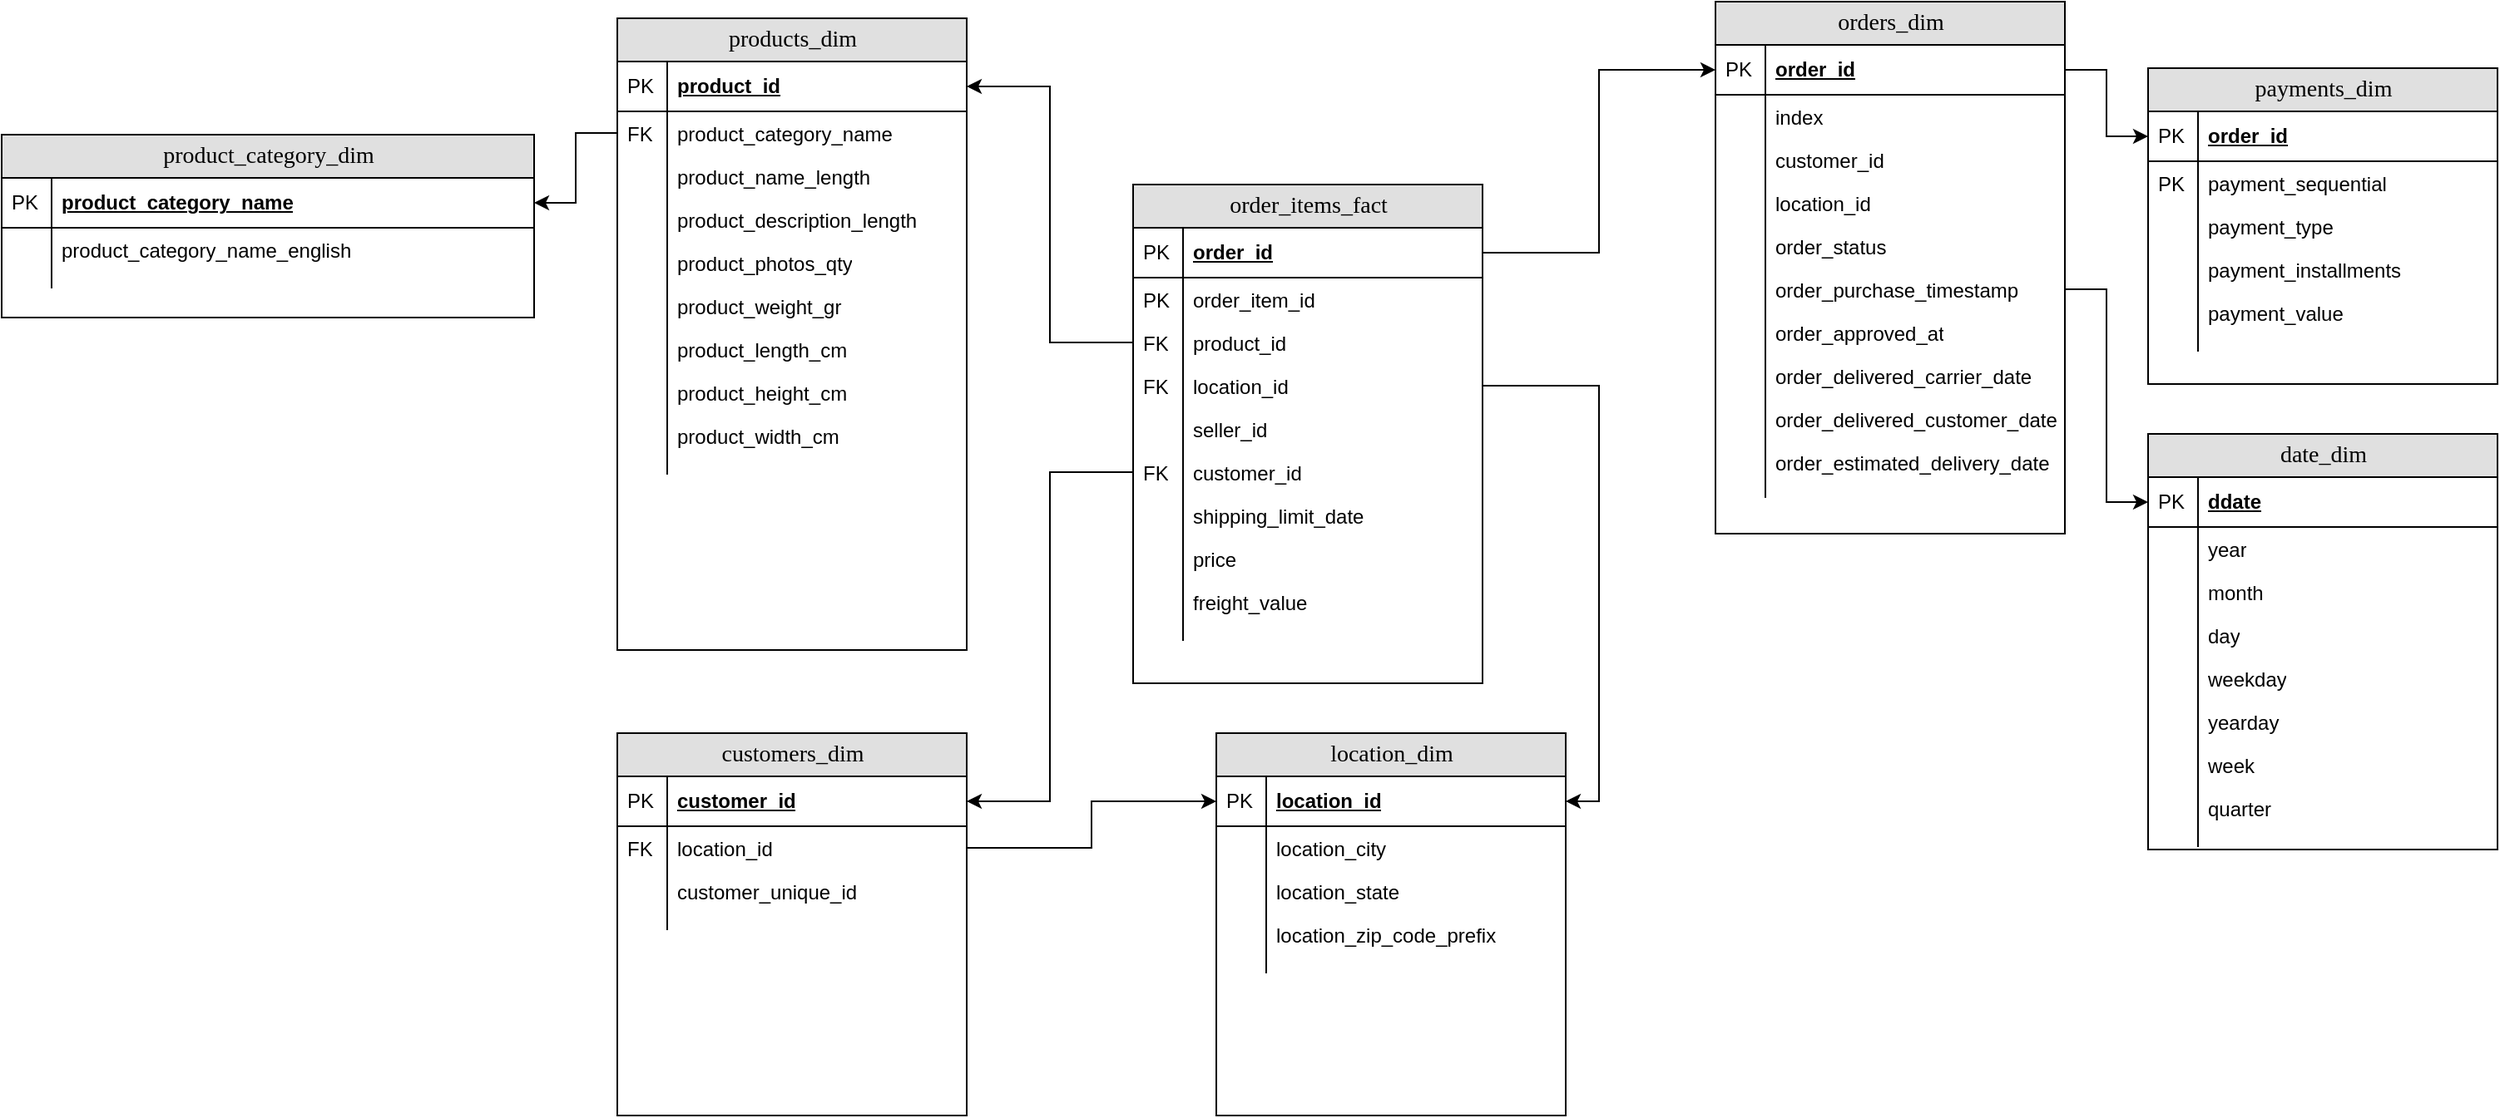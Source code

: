 <mxfile version="20.3.0" type="device"><diagram id="Fk0hGSPmjqAHlRqq2AdG" name="Page-1"><mxGraphModel dx="2567" dy="1059" grid="1" gridSize="10" guides="1" tooltips="1" connect="1" arrows="1" fold="1" page="1" pageScale="1" pageWidth="850" pageHeight="1100" math="0" shadow="0"><root><mxCell id="0"/><mxCell id="1" parent="0"/><mxCell id="f7CTwbXXiGV_FXp3iDwc-22" value="order_items_fact" style="swimlane;html=1;fontStyle=0;childLayout=stackLayout;horizontal=1;startSize=26;fillColor=#e0e0e0;horizontalStack=0;resizeParent=1;resizeLast=0;collapsible=1;marginBottom=0;swimlaneFillColor=#ffffff;align=center;rounded=0;shadow=0;comic=0;labelBackgroundColor=none;strokeWidth=1;fontFamily=Verdana;fontSize=14;swimlaneLine=1;" parent="1" vertex="1"><mxGeometry x="420" y="170" width="210" height="300" as="geometry"><mxRectangle x="570" y="154" width="110" height="26" as="alternateBounds"/></mxGeometry></mxCell><mxCell id="f7CTwbXXiGV_FXp3iDwc-23" value="order_id" style="shape=partialRectangle;top=0;left=0;right=0;bottom=1;html=1;align=left;verticalAlign=middle;fillColor=none;spacingLeft=34;spacingRight=4;whiteSpace=wrap;overflow=hidden;rotatable=0;points=[[0,0.5],[1,0.5]];portConstraint=eastwest;dropTarget=0;fontStyle=5;" parent="f7CTwbXXiGV_FXp3iDwc-22" vertex="1"><mxGeometry y="26" width="210" height="30" as="geometry"/></mxCell><mxCell id="f7CTwbXXiGV_FXp3iDwc-24" value="PK" style="shape=partialRectangle;top=0;left=0;bottom=0;html=1;fillColor=none;align=left;verticalAlign=middle;spacingLeft=4;spacingRight=4;whiteSpace=wrap;overflow=hidden;rotatable=0;points=[];portConstraint=eastwest;part=1;" parent="f7CTwbXXiGV_FXp3iDwc-23" vertex="1" connectable="0"><mxGeometry width="30" height="30" as="geometry"/></mxCell><mxCell id="f7CTwbXXiGV_FXp3iDwc-25" value="order_item_id" style="shape=partialRectangle;top=0;left=0;right=0;bottom=0;html=1;align=left;verticalAlign=top;fillColor=none;spacingLeft=34;spacingRight=4;whiteSpace=wrap;overflow=hidden;rotatable=0;points=[[0,0.5],[1,0.5]];portConstraint=eastwest;dropTarget=0;" parent="f7CTwbXXiGV_FXp3iDwc-22" vertex="1"><mxGeometry y="56" width="210" height="26" as="geometry"/></mxCell><mxCell id="f7CTwbXXiGV_FXp3iDwc-26" value="PK" style="shape=partialRectangle;top=0;left=0;bottom=0;html=1;fillColor=none;align=left;verticalAlign=top;spacingLeft=4;spacingRight=4;whiteSpace=wrap;overflow=hidden;rotatable=0;points=[];portConstraint=eastwest;part=1;" parent="f7CTwbXXiGV_FXp3iDwc-25" vertex="1" connectable="0"><mxGeometry width="30" height="26" as="geometry"/></mxCell><mxCell id="f7CTwbXXiGV_FXp3iDwc-27" value="product_id" style="shape=partialRectangle;top=0;left=0;right=0;bottom=0;html=1;align=left;verticalAlign=top;fillColor=none;spacingLeft=34;spacingRight=4;whiteSpace=wrap;overflow=hidden;rotatable=0;points=[[0,0.5],[1,0.5]];portConstraint=eastwest;dropTarget=0;" parent="f7CTwbXXiGV_FXp3iDwc-22" vertex="1"><mxGeometry y="82" width="210" height="26" as="geometry"/></mxCell><mxCell id="f7CTwbXXiGV_FXp3iDwc-28" value="FK" style="shape=partialRectangle;top=0;left=0;bottom=0;html=1;fillColor=none;align=left;verticalAlign=top;spacingLeft=4;spacingRight=4;whiteSpace=wrap;overflow=hidden;rotatable=0;points=[];portConstraint=eastwest;part=1;" parent="f7CTwbXXiGV_FXp3iDwc-27" vertex="1" connectable="0"><mxGeometry width="30" height="26" as="geometry"/></mxCell><mxCell id="f7CTwbXXiGV_FXp3iDwc-144" value="location_id" style="shape=partialRectangle;top=0;left=0;right=0;bottom=0;html=1;align=left;verticalAlign=top;fillColor=none;spacingLeft=34;spacingRight=4;whiteSpace=wrap;overflow=hidden;rotatable=0;points=[[0,0.5],[1,0.5]];portConstraint=eastwest;dropTarget=0;" parent="f7CTwbXXiGV_FXp3iDwc-22" vertex="1"><mxGeometry y="108" width="210" height="26" as="geometry"/></mxCell><mxCell id="f7CTwbXXiGV_FXp3iDwc-145" value="FK" style="shape=partialRectangle;top=0;left=0;bottom=0;html=1;fillColor=none;align=left;verticalAlign=top;spacingLeft=4;spacingRight=4;whiteSpace=wrap;overflow=hidden;rotatable=0;points=[];portConstraint=eastwest;part=1;" parent="f7CTwbXXiGV_FXp3iDwc-144" vertex="1" connectable="0"><mxGeometry width="30" height="26" as="geometry"/></mxCell><mxCell id="f7CTwbXXiGV_FXp3iDwc-29" value="seller_id" style="shape=partialRectangle;top=0;left=0;right=0;bottom=0;html=1;align=left;verticalAlign=top;fillColor=none;spacingLeft=34;spacingRight=4;whiteSpace=wrap;overflow=hidden;rotatable=0;points=[[0,0.5],[1,0.5]];portConstraint=eastwest;dropTarget=0;" parent="f7CTwbXXiGV_FXp3iDwc-22" vertex="1"><mxGeometry y="134" width="210" height="26" as="geometry"/></mxCell><mxCell id="f7CTwbXXiGV_FXp3iDwc-30" value="" style="shape=partialRectangle;top=0;left=0;bottom=0;html=1;fillColor=none;align=left;verticalAlign=top;spacingLeft=4;spacingRight=4;whiteSpace=wrap;overflow=hidden;rotatable=0;points=[];portConstraint=eastwest;part=1;" parent="f7CTwbXXiGV_FXp3iDwc-29" vertex="1" connectable="0"><mxGeometry width="30" height="26" as="geometry"/></mxCell><mxCell id="f7CTwbXXiGV_FXp3iDwc-123" value="customer_id" style="shape=partialRectangle;top=0;left=0;right=0;bottom=0;html=1;align=left;verticalAlign=top;fillColor=none;spacingLeft=34;spacingRight=4;whiteSpace=wrap;overflow=hidden;rotatable=0;points=[[0,0.5],[1,0.5]];portConstraint=eastwest;dropTarget=0;" parent="f7CTwbXXiGV_FXp3iDwc-22" vertex="1"><mxGeometry y="160" width="210" height="26" as="geometry"/></mxCell><mxCell id="f7CTwbXXiGV_FXp3iDwc-124" value="FK" style="shape=partialRectangle;top=0;left=0;bottom=0;html=1;fillColor=none;align=left;verticalAlign=top;spacingLeft=4;spacingRight=4;whiteSpace=wrap;overflow=hidden;rotatable=0;points=[];portConstraint=eastwest;part=1;" parent="f7CTwbXXiGV_FXp3iDwc-123" vertex="1" connectable="0"><mxGeometry width="30" height="26" as="geometry"/></mxCell><mxCell id="f7CTwbXXiGV_FXp3iDwc-31" value="shipping_limit_date" style="shape=partialRectangle;top=0;left=0;right=0;bottom=0;html=1;align=left;verticalAlign=top;fillColor=none;spacingLeft=34;spacingRight=4;whiteSpace=wrap;overflow=hidden;rotatable=0;points=[[0,0.5],[1,0.5]];portConstraint=eastwest;dropTarget=0;" parent="f7CTwbXXiGV_FXp3iDwc-22" vertex="1"><mxGeometry y="186" width="210" height="26" as="geometry"/></mxCell><mxCell id="f7CTwbXXiGV_FXp3iDwc-32" value="" style="shape=partialRectangle;top=0;left=0;bottom=0;html=1;fillColor=none;align=left;verticalAlign=top;spacingLeft=4;spacingRight=4;whiteSpace=wrap;overflow=hidden;rotatable=0;points=[];portConstraint=eastwest;part=1;" parent="f7CTwbXXiGV_FXp3iDwc-31" vertex="1" connectable="0"><mxGeometry width="30" height="26" as="geometry"/></mxCell><mxCell id="f7CTwbXXiGV_FXp3iDwc-33" value="price" style="shape=partialRectangle;top=0;left=0;right=0;bottom=0;html=1;align=left;verticalAlign=top;fillColor=none;spacingLeft=34;spacingRight=4;whiteSpace=wrap;overflow=hidden;rotatable=0;points=[[0,0.5],[1,0.5]];portConstraint=eastwest;dropTarget=0;" parent="f7CTwbXXiGV_FXp3iDwc-22" vertex="1"><mxGeometry y="212" width="210" height="26" as="geometry"/></mxCell><mxCell id="f7CTwbXXiGV_FXp3iDwc-34" value="" style="shape=partialRectangle;top=0;left=0;bottom=0;html=1;fillColor=none;align=left;verticalAlign=top;spacingLeft=4;spacingRight=4;whiteSpace=wrap;overflow=hidden;rotatable=0;points=[];portConstraint=eastwest;part=1;" parent="f7CTwbXXiGV_FXp3iDwc-33" vertex="1" connectable="0"><mxGeometry width="30" height="26" as="geometry"/></mxCell><mxCell id="f7CTwbXXiGV_FXp3iDwc-35" value="freight_value" style="shape=partialRectangle;top=0;left=0;right=0;bottom=0;html=1;align=left;verticalAlign=top;fillColor=none;spacingLeft=34;spacingRight=4;whiteSpace=wrap;overflow=hidden;rotatable=0;points=[[0,0.5],[1,0.5]];portConstraint=eastwest;dropTarget=0;" parent="f7CTwbXXiGV_FXp3iDwc-22" vertex="1"><mxGeometry y="238" width="210" height="26" as="geometry"/></mxCell><mxCell id="f7CTwbXXiGV_FXp3iDwc-36" value="" style="shape=partialRectangle;top=0;left=0;bottom=0;html=1;fillColor=none;align=left;verticalAlign=top;spacingLeft=4;spacingRight=4;whiteSpace=wrap;overflow=hidden;rotatable=0;points=[];portConstraint=eastwest;part=1;" parent="f7CTwbXXiGV_FXp3iDwc-35" vertex="1" connectable="0"><mxGeometry width="30" height="26" as="geometry"/></mxCell><mxCell id="f7CTwbXXiGV_FXp3iDwc-37" value="" style="shape=partialRectangle;top=0;left=0;right=0;bottom=0;html=1;align=left;verticalAlign=top;fillColor=none;spacingLeft=34;spacingRight=4;whiteSpace=wrap;overflow=hidden;rotatable=0;points=[[0,0.5],[1,0.5]];portConstraint=eastwest;dropTarget=0;" parent="f7CTwbXXiGV_FXp3iDwc-22" vertex="1"><mxGeometry y="264" width="210" height="10" as="geometry"/></mxCell><mxCell id="f7CTwbXXiGV_FXp3iDwc-38" value="" style="shape=partialRectangle;top=0;left=0;bottom=0;html=1;fillColor=none;align=left;verticalAlign=top;spacingLeft=4;spacingRight=4;whiteSpace=wrap;overflow=hidden;rotatable=0;points=[];portConstraint=eastwest;part=1;" parent="f7CTwbXXiGV_FXp3iDwc-37" vertex="1" connectable="0"><mxGeometry width="30" height="10" as="geometry"/></mxCell><mxCell id="f7CTwbXXiGV_FXp3iDwc-39" value="customers_dim" style="swimlane;html=1;fontStyle=0;childLayout=stackLayout;horizontal=1;startSize=26;fillColor=#e0e0e0;horizontalStack=0;resizeParent=1;resizeLast=0;collapsible=1;marginBottom=0;swimlaneFillColor=#ffffff;align=center;rounded=0;shadow=0;comic=0;labelBackgroundColor=none;strokeWidth=1;fontFamily=Verdana;fontSize=14;swimlaneLine=1;" parent="1" vertex="1"><mxGeometry x="110" y="500" width="210" height="230" as="geometry"><mxRectangle x="570" y="154" width="110" height="26" as="alternateBounds"/></mxGeometry></mxCell><mxCell id="f7CTwbXXiGV_FXp3iDwc-40" value="customer_id" style="shape=partialRectangle;top=0;left=0;right=0;bottom=1;html=1;align=left;verticalAlign=middle;fillColor=none;spacingLeft=34;spacingRight=4;whiteSpace=wrap;overflow=hidden;rotatable=0;points=[[0,0.5],[1,0.5]];portConstraint=eastwest;dropTarget=0;fontStyle=5;" parent="f7CTwbXXiGV_FXp3iDwc-39" vertex="1"><mxGeometry y="26" width="210" height="30" as="geometry"/></mxCell><mxCell id="f7CTwbXXiGV_FXp3iDwc-41" value="PK" style="shape=partialRectangle;top=0;left=0;bottom=0;html=1;fillColor=none;align=left;verticalAlign=middle;spacingLeft=4;spacingRight=4;whiteSpace=wrap;overflow=hidden;rotatable=0;points=[];portConstraint=eastwest;part=1;" parent="f7CTwbXXiGV_FXp3iDwc-40" vertex="1" connectable="0"><mxGeometry width="30" height="30" as="geometry"/></mxCell><mxCell id="f7CTwbXXiGV_FXp3iDwc-142" value="location_id" style="shape=partialRectangle;top=0;left=0;right=0;bottom=0;html=1;align=left;verticalAlign=top;fillColor=none;spacingLeft=34;spacingRight=4;whiteSpace=wrap;overflow=hidden;rotatable=0;points=[[0,0.5],[1,0.5]];portConstraint=eastwest;dropTarget=0;" parent="f7CTwbXXiGV_FXp3iDwc-39" vertex="1"><mxGeometry y="56" width="210" height="26" as="geometry"/></mxCell><mxCell id="f7CTwbXXiGV_FXp3iDwc-143" value="FK" style="shape=partialRectangle;top=0;left=0;bottom=0;html=1;fillColor=none;align=left;verticalAlign=top;spacingLeft=4;spacingRight=4;whiteSpace=wrap;overflow=hidden;rotatable=0;points=[];portConstraint=eastwest;part=1;" parent="f7CTwbXXiGV_FXp3iDwc-142" vertex="1" connectable="0"><mxGeometry width="30" height="26" as="geometry"/></mxCell><mxCell id="f7CTwbXXiGV_FXp3iDwc-42" value="customer_unique_id" style="shape=partialRectangle;top=0;left=0;right=0;bottom=0;html=1;align=left;verticalAlign=top;fillColor=none;spacingLeft=34;spacingRight=4;whiteSpace=wrap;overflow=hidden;rotatable=0;points=[[0,0.5],[1,0.5]];portConstraint=eastwest;dropTarget=0;" parent="f7CTwbXXiGV_FXp3iDwc-39" vertex="1"><mxGeometry y="82" width="210" height="26" as="geometry"/></mxCell><mxCell id="f7CTwbXXiGV_FXp3iDwc-43" value="" style="shape=partialRectangle;top=0;left=0;bottom=0;html=1;fillColor=none;align=left;verticalAlign=top;spacingLeft=4;spacingRight=4;whiteSpace=wrap;overflow=hidden;rotatable=0;points=[];portConstraint=eastwest;part=1;" parent="f7CTwbXXiGV_FXp3iDwc-42" vertex="1" connectable="0"><mxGeometry width="30" height="26" as="geometry"/></mxCell><mxCell id="f7CTwbXXiGV_FXp3iDwc-54" value="" style="shape=partialRectangle;top=0;left=0;right=0;bottom=0;html=1;align=left;verticalAlign=top;fillColor=none;spacingLeft=34;spacingRight=4;whiteSpace=wrap;overflow=hidden;rotatable=0;points=[[0,0.5],[1,0.5]];portConstraint=eastwest;dropTarget=0;" parent="f7CTwbXXiGV_FXp3iDwc-39" vertex="1"><mxGeometry y="108" width="210" height="10" as="geometry"/></mxCell><mxCell id="f7CTwbXXiGV_FXp3iDwc-55" value="" style="shape=partialRectangle;top=0;left=0;bottom=0;html=1;fillColor=none;align=left;verticalAlign=top;spacingLeft=4;spacingRight=4;whiteSpace=wrap;overflow=hidden;rotatable=0;points=[];portConstraint=eastwest;part=1;" parent="f7CTwbXXiGV_FXp3iDwc-54" vertex="1" connectable="0"><mxGeometry width="30" height="10" as="geometry"/></mxCell><mxCell id="f7CTwbXXiGV_FXp3iDwc-56" value="products_dim" style="swimlane;html=1;fontStyle=0;childLayout=stackLayout;horizontal=1;startSize=26;fillColor=#e0e0e0;horizontalStack=0;resizeParent=1;resizeLast=0;collapsible=1;marginBottom=0;swimlaneFillColor=#ffffff;align=center;rounded=0;shadow=0;comic=0;labelBackgroundColor=none;strokeWidth=1;fontFamily=Verdana;fontSize=14;swimlaneLine=1;" parent="1" vertex="1"><mxGeometry x="110" y="70" width="210" height="380" as="geometry"><mxRectangle x="570" y="154" width="110" height="26" as="alternateBounds"/></mxGeometry></mxCell><mxCell id="f7CTwbXXiGV_FXp3iDwc-57" value="product_id" style="shape=partialRectangle;top=0;left=0;right=0;bottom=1;html=1;align=left;verticalAlign=middle;fillColor=none;spacingLeft=34;spacingRight=4;whiteSpace=wrap;overflow=hidden;rotatable=0;points=[[0,0.5],[1,0.5]];portConstraint=eastwest;dropTarget=0;fontStyle=5;" parent="f7CTwbXXiGV_FXp3iDwc-56" vertex="1"><mxGeometry y="26" width="210" height="30" as="geometry"/></mxCell><mxCell id="f7CTwbXXiGV_FXp3iDwc-58" value="PK" style="shape=partialRectangle;top=0;left=0;bottom=0;html=1;fillColor=none;align=left;verticalAlign=middle;spacingLeft=4;spacingRight=4;whiteSpace=wrap;overflow=hidden;rotatable=0;points=[];portConstraint=eastwest;part=1;" parent="f7CTwbXXiGV_FXp3iDwc-57" vertex="1" connectable="0"><mxGeometry width="30" height="30" as="geometry"/></mxCell><mxCell id="f7CTwbXXiGV_FXp3iDwc-59" value="product_category_name" style="shape=partialRectangle;top=0;left=0;right=0;bottom=0;html=1;align=left;verticalAlign=top;fillColor=none;spacingLeft=34;spacingRight=4;whiteSpace=wrap;overflow=hidden;rotatable=0;points=[[0,0.5],[1,0.5]];portConstraint=eastwest;dropTarget=0;" parent="f7CTwbXXiGV_FXp3iDwc-56" vertex="1"><mxGeometry y="56" width="210" height="26" as="geometry"/></mxCell><mxCell id="f7CTwbXXiGV_FXp3iDwc-60" value="FK" style="shape=partialRectangle;top=0;left=0;bottom=0;html=1;fillColor=none;align=left;verticalAlign=top;spacingLeft=4;spacingRight=4;whiteSpace=wrap;overflow=hidden;rotatable=0;points=[];portConstraint=eastwest;part=1;" parent="f7CTwbXXiGV_FXp3iDwc-59" vertex="1" connectable="0"><mxGeometry width="30" height="26" as="geometry"/></mxCell><mxCell id="f7CTwbXXiGV_FXp3iDwc-61" value="product_name_length" style="shape=partialRectangle;top=0;left=0;right=0;bottom=0;html=1;align=left;verticalAlign=top;fillColor=none;spacingLeft=34;spacingRight=4;whiteSpace=wrap;overflow=hidden;rotatable=0;points=[[0,0.5],[1,0.5]];portConstraint=eastwest;dropTarget=0;" parent="f7CTwbXXiGV_FXp3iDwc-56" vertex="1"><mxGeometry y="82" width="210" height="26" as="geometry"/></mxCell><mxCell id="f7CTwbXXiGV_FXp3iDwc-62" value="" style="shape=partialRectangle;top=0;left=0;bottom=0;html=1;fillColor=none;align=left;verticalAlign=top;spacingLeft=4;spacingRight=4;whiteSpace=wrap;overflow=hidden;rotatable=0;points=[];portConstraint=eastwest;part=1;" parent="f7CTwbXXiGV_FXp3iDwc-61" vertex="1" connectable="0"><mxGeometry width="30" height="26" as="geometry"/></mxCell><mxCell id="f7CTwbXXiGV_FXp3iDwc-63" value="product_description_length" style="shape=partialRectangle;top=0;left=0;right=0;bottom=0;html=1;align=left;verticalAlign=top;fillColor=none;spacingLeft=34;spacingRight=4;whiteSpace=wrap;overflow=hidden;rotatable=0;points=[[0,0.5],[1,0.5]];portConstraint=eastwest;dropTarget=0;" parent="f7CTwbXXiGV_FXp3iDwc-56" vertex="1"><mxGeometry y="108" width="210" height="26" as="geometry"/></mxCell><mxCell id="f7CTwbXXiGV_FXp3iDwc-64" value="" style="shape=partialRectangle;top=0;left=0;bottom=0;html=1;fillColor=none;align=left;verticalAlign=top;spacingLeft=4;spacingRight=4;whiteSpace=wrap;overflow=hidden;rotatable=0;points=[];portConstraint=eastwest;part=1;" parent="f7CTwbXXiGV_FXp3iDwc-63" vertex="1" connectable="0"><mxGeometry width="30" height="26" as="geometry"/></mxCell><mxCell id="f7CTwbXXiGV_FXp3iDwc-65" value="product_photos_qty" style="shape=partialRectangle;top=0;left=0;right=0;bottom=0;html=1;align=left;verticalAlign=top;fillColor=none;spacingLeft=34;spacingRight=4;whiteSpace=wrap;overflow=hidden;rotatable=0;points=[[0,0.5],[1,0.5]];portConstraint=eastwest;dropTarget=0;" parent="f7CTwbXXiGV_FXp3iDwc-56" vertex="1"><mxGeometry y="134" width="210" height="26" as="geometry"/></mxCell><mxCell id="f7CTwbXXiGV_FXp3iDwc-66" value="" style="shape=partialRectangle;top=0;left=0;bottom=0;html=1;fillColor=none;align=left;verticalAlign=top;spacingLeft=4;spacingRight=4;whiteSpace=wrap;overflow=hidden;rotatable=0;points=[];portConstraint=eastwest;part=1;" parent="f7CTwbXXiGV_FXp3iDwc-65" vertex="1" connectable="0"><mxGeometry width="30" height="26" as="geometry"/></mxCell><mxCell id="f7CTwbXXiGV_FXp3iDwc-71" value="product_weight_gr" style="shape=partialRectangle;top=0;left=0;right=0;bottom=0;html=1;align=left;verticalAlign=top;fillColor=none;spacingLeft=34;spacingRight=4;whiteSpace=wrap;overflow=hidden;rotatable=0;points=[[0,0.5],[1,0.5]];portConstraint=eastwest;dropTarget=0;" parent="f7CTwbXXiGV_FXp3iDwc-56" vertex="1"><mxGeometry y="160" width="210" height="26" as="geometry"/></mxCell><mxCell id="f7CTwbXXiGV_FXp3iDwc-72" value="" style="shape=partialRectangle;top=0;left=0;bottom=0;html=1;fillColor=none;align=left;verticalAlign=top;spacingLeft=4;spacingRight=4;whiteSpace=wrap;overflow=hidden;rotatable=0;points=[];portConstraint=eastwest;part=1;" parent="f7CTwbXXiGV_FXp3iDwc-71" vertex="1" connectable="0"><mxGeometry width="30" height="26" as="geometry"/></mxCell><mxCell id="f7CTwbXXiGV_FXp3iDwc-69" value="product_length_cm" style="shape=partialRectangle;top=0;left=0;right=0;bottom=0;html=1;align=left;verticalAlign=top;fillColor=none;spacingLeft=34;spacingRight=4;whiteSpace=wrap;overflow=hidden;rotatable=0;points=[[0,0.5],[1,0.5]];portConstraint=eastwest;dropTarget=0;" parent="f7CTwbXXiGV_FXp3iDwc-56" vertex="1"><mxGeometry y="186" width="210" height="26" as="geometry"/></mxCell><mxCell id="f7CTwbXXiGV_FXp3iDwc-70" value="" style="shape=partialRectangle;top=0;left=0;bottom=0;html=1;fillColor=none;align=left;verticalAlign=top;spacingLeft=4;spacingRight=4;whiteSpace=wrap;overflow=hidden;rotatable=0;points=[];portConstraint=eastwest;part=1;" parent="f7CTwbXXiGV_FXp3iDwc-69" vertex="1" connectable="0"><mxGeometry width="30" height="26" as="geometry"/></mxCell><mxCell id="f7CTwbXXiGV_FXp3iDwc-73" value="product_height_cm" style="shape=partialRectangle;top=0;left=0;right=0;bottom=0;html=1;align=left;verticalAlign=top;fillColor=none;spacingLeft=34;spacingRight=4;whiteSpace=wrap;overflow=hidden;rotatable=0;points=[[0,0.5],[1,0.5]];portConstraint=eastwest;dropTarget=0;" parent="f7CTwbXXiGV_FXp3iDwc-56" vertex="1"><mxGeometry y="212" width="210" height="26" as="geometry"/></mxCell><mxCell id="f7CTwbXXiGV_FXp3iDwc-74" value="" style="shape=partialRectangle;top=0;left=0;bottom=0;html=1;fillColor=none;align=left;verticalAlign=top;spacingLeft=4;spacingRight=4;whiteSpace=wrap;overflow=hidden;rotatable=0;points=[];portConstraint=eastwest;part=1;" parent="f7CTwbXXiGV_FXp3iDwc-73" vertex="1" connectable="0"><mxGeometry width="30" height="26" as="geometry"/></mxCell><mxCell id="f7CTwbXXiGV_FXp3iDwc-75" value="product_width_cm" style="shape=partialRectangle;top=0;left=0;right=0;bottom=0;html=1;align=left;verticalAlign=top;fillColor=none;spacingLeft=34;spacingRight=4;whiteSpace=wrap;overflow=hidden;rotatable=0;points=[[0,0.5],[1,0.5]];portConstraint=eastwest;dropTarget=0;" parent="f7CTwbXXiGV_FXp3iDwc-56" vertex="1"><mxGeometry y="238" width="210" height="26" as="geometry"/></mxCell><mxCell id="f7CTwbXXiGV_FXp3iDwc-76" value="" style="shape=partialRectangle;top=0;left=0;bottom=0;html=1;fillColor=none;align=left;verticalAlign=top;spacingLeft=4;spacingRight=4;whiteSpace=wrap;overflow=hidden;rotatable=0;points=[];portConstraint=eastwest;part=1;" parent="f7CTwbXXiGV_FXp3iDwc-75" vertex="1" connectable="0"><mxGeometry width="30" height="26" as="geometry"/></mxCell><mxCell id="f7CTwbXXiGV_FXp3iDwc-67" value="" style="shape=partialRectangle;top=0;left=0;right=0;bottom=0;html=1;align=left;verticalAlign=top;fillColor=none;spacingLeft=34;spacingRight=4;whiteSpace=wrap;overflow=hidden;rotatable=0;points=[[0,0.5],[1,0.5]];portConstraint=eastwest;dropTarget=0;" parent="f7CTwbXXiGV_FXp3iDwc-56" vertex="1"><mxGeometry y="264" width="210" height="10" as="geometry"/></mxCell><mxCell id="f7CTwbXXiGV_FXp3iDwc-68" value="" style="shape=partialRectangle;top=0;left=0;bottom=0;html=1;fillColor=none;align=left;verticalAlign=top;spacingLeft=4;spacingRight=4;whiteSpace=wrap;overflow=hidden;rotatable=0;points=[];portConstraint=eastwest;part=1;" parent="f7CTwbXXiGV_FXp3iDwc-67" vertex="1" connectable="0"><mxGeometry width="30" height="10" as="geometry"/></mxCell><mxCell id="f7CTwbXXiGV_FXp3iDwc-79" value="product_category_dim" style="swimlane;html=1;fontStyle=0;childLayout=stackLayout;horizontal=1;startSize=26;fillColor=#e0e0e0;horizontalStack=0;resizeParent=1;resizeLast=0;collapsible=1;marginBottom=0;swimlaneFillColor=#ffffff;align=center;rounded=0;shadow=0;comic=0;labelBackgroundColor=none;strokeWidth=1;fontFamily=Verdana;fontSize=14;swimlaneLine=1;" parent="1" vertex="1"><mxGeometry x="-260" y="140" width="320" height="110" as="geometry"><mxRectangle x="570" y="154" width="110" height="26" as="alternateBounds"/></mxGeometry></mxCell><mxCell id="f7CTwbXXiGV_FXp3iDwc-80" value="product_category_name" style="shape=partialRectangle;top=0;left=0;right=0;bottom=1;html=1;align=left;verticalAlign=middle;fillColor=none;spacingLeft=34;spacingRight=4;whiteSpace=wrap;overflow=hidden;rotatable=0;points=[[0,0.5],[1,0.5]];portConstraint=eastwest;dropTarget=0;fontStyle=5;" parent="f7CTwbXXiGV_FXp3iDwc-79" vertex="1"><mxGeometry y="26" width="320" height="30" as="geometry"/></mxCell><mxCell id="f7CTwbXXiGV_FXp3iDwc-81" value="PK" style="shape=partialRectangle;top=0;left=0;bottom=0;html=1;fillColor=none;align=left;verticalAlign=middle;spacingLeft=4;spacingRight=4;whiteSpace=wrap;overflow=hidden;rotatable=0;points=[];portConstraint=eastwest;part=1;" parent="f7CTwbXXiGV_FXp3iDwc-80" vertex="1" connectable="0"><mxGeometry width="30" height="30" as="geometry"/></mxCell><mxCell id="f7CTwbXXiGV_FXp3iDwc-82" value="product_category_name_english" style="shape=partialRectangle;top=0;left=0;right=0;bottom=0;html=1;align=left;verticalAlign=top;fillColor=none;spacingLeft=34;spacingRight=4;whiteSpace=wrap;overflow=hidden;rotatable=0;points=[[0,0.5],[1,0.5]];portConstraint=eastwest;dropTarget=0;" parent="f7CTwbXXiGV_FXp3iDwc-79" vertex="1"><mxGeometry y="56" width="320" height="26" as="geometry"/></mxCell><mxCell id="f7CTwbXXiGV_FXp3iDwc-83" value="" style="shape=partialRectangle;top=0;left=0;bottom=0;html=1;fillColor=none;align=left;verticalAlign=top;spacingLeft=4;spacingRight=4;whiteSpace=wrap;overflow=hidden;rotatable=0;points=[];portConstraint=eastwest;part=1;" parent="f7CTwbXXiGV_FXp3iDwc-82" vertex="1" connectable="0"><mxGeometry width="30" height="26" as="geometry"/></mxCell><mxCell id="f7CTwbXXiGV_FXp3iDwc-84" value="" style="shape=partialRectangle;top=0;left=0;right=0;bottom=0;html=1;align=left;verticalAlign=top;fillColor=none;spacingLeft=34;spacingRight=4;whiteSpace=wrap;overflow=hidden;rotatable=0;points=[[0,0.5],[1,0.5]];portConstraint=eastwest;dropTarget=0;" parent="f7CTwbXXiGV_FXp3iDwc-79" vertex="1"><mxGeometry y="82" width="320" height="10" as="geometry"/></mxCell><mxCell id="f7CTwbXXiGV_FXp3iDwc-85" value="" style="shape=partialRectangle;top=0;left=0;bottom=0;html=1;fillColor=none;align=left;verticalAlign=top;spacingLeft=4;spacingRight=4;whiteSpace=wrap;overflow=hidden;rotatable=0;points=[];portConstraint=eastwest;part=1;" parent="f7CTwbXXiGV_FXp3iDwc-84" vertex="1" connectable="0"><mxGeometry width="30" height="10" as="geometry"/></mxCell><mxCell id="f7CTwbXXiGV_FXp3iDwc-86" style="edgeStyle=orthogonalEdgeStyle;rounded=0;orthogonalLoop=1;jettySize=auto;html=1;" parent="1" source="f7CTwbXXiGV_FXp3iDwc-59" target="f7CTwbXXiGV_FXp3iDwc-80" edge="1"><mxGeometry relative="1" as="geometry"/></mxCell><mxCell id="f7CTwbXXiGV_FXp3iDwc-87" value="payments_dim" style="swimlane;html=1;fontStyle=0;childLayout=stackLayout;horizontal=1;startSize=26;fillColor=#e0e0e0;horizontalStack=0;resizeParent=1;resizeLast=0;collapsible=1;marginBottom=0;swimlaneFillColor=#ffffff;align=center;rounded=0;shadow=0;comic=0;labelBackgroundColor=none;strokeWidth=1;fontFamily=Verdana;fontSize=14;swimlaneLine=1;" parent="1" vertex="1"><mxGeometry x="1030" y="100" width="210" height="190" as="geometry"><mxRectangle x="570" y="154" width="110" height="26" as="alternateBounds"/></mxGeometry></mxCell><mxCell id="f7CTwbXXiGV_FXp3iDwc-88" value="order_id" style="shape=partialRectangle;top=0;left=0;right=0;bottom=1;html=1;align=left;verticalAlign=middle;fillColor=none;spacingLeft=34;spacingRight=4;whiteSpace=wrap;overflow=hidden;rotatable=0;points=[[0,0.5],[1,0.5]];portConstraint=eastwest;dropTarget=0;fontStyle=5;" parent="f7CTwbXXiGV_FXp3iDwc-87" vertex="1"><mxGeometry y="26" width="210" height="30" as="geometry"/></mxCell><mxCell id="f7CTwbXXiGV_FXp3iDwc-89" value="PK" style="shape=partialRectangle;top=0;left=0;bottom=0;html=1;fillColor=none;align=left;verticalAlign=middle;spacingLeft=4;spacingRight=4;whiteSpace=wrap;overflow=hidden;rotatable=0;points=[];portConstraint=eastwest;part=1;" parent="f7CTwbXXiGV_FXp3iDwc-88" vertex="1" connectable="0"><mxGeometry width="30" height="30" as="geometry"/></mxCell><mxCell id="f7CTwbXXiGV_FXp3iDwc-90" value="payment_sequential" style="shape=partialRectangle;top=0;left=0;right=0;bottom=0;html=1;align=left;verticalAlign=top;fillColor=none;spacingLeft=34;spacingRight=4;whiteSpace=wrap;overflow=hidden;rotatable=0;points=[[0,0.5],[1,0.5]];portConstraint=eastwest;dropTarget=0;" parent="f7CTwbXXiGV_FXp3iDwc-87" vertex="1"><mxGeometry y="56" width="210" height="26" as="geometry"/></mxCell><mxCell id="f7CTwbXXiGV_FXp3iDwc-91" value="PK" style="shape=partialRectangle;top=0;left=0;bottom=0;html=1;fillColor=none;align=left;verticalAlign=top;spacingLeft=4;spacingRight=4;whiteSpace=wrap;overflow=hidden;rotatable=0;points=[];portConstraint=eastwest;part=1;" parent="f7CTwbXXiGV_FXp3iDwc-90" vertex="1" connectable="0"><mxGeometry width="30" height="26" as="geometry"/></mxCell><mxCell id="f7CTwbXXiGV_FXp3iDwc-92" value="payment_type" style="shape=partialRectangle;top=0;left=0;right=0;bottom=0;html=1;align=left;verticalAlign=top;fillColor=none;spacingLeft=34;spacingRight=4;whiteSpace=wrap;overflow=hidden;rotatable=0;points=[[0,0.5],[1,0.5]];portConstraint=eastwest;dropTarget=0;" parent="f7CTwbXXiGV_FXp3iDwc-87" vertex="1"><mxGeometry y="82" width="210" height="26" as="geometry"/></mxCell><mxCell id="f7CTwbXXiGV_FXp3iDwc-93" value="" style="shape=partialRectangle;top=0;left=0;bottom=0;html=1;fillColor=none;align=left;verticalAlign=top;spacingLeft=4;spacingRight=4;whiteSpace=wrap;overflow=hidden;rotatable=0;points=[];portConstraint=eastwest;part=1;" parent="f7CTwbXXiGV_FXp3iDwc-92" vertex="1" connectable="0"><mxGeometry width="30" height="26" as="geometry"/></mxCell><mxCell id="f7CTwbXXiGV_FXp3iDwc-94" value="payment_installments" style="shape=partialRectangle;top=0;left=0;right=0;bottom=0;html=1;align=left;verticalAlign=top;fillColor=none;spacingLeft=34;spacingRight=4;whiteSpace=wrap;overflow=hidden;rotatable=0;points=[[0,0.5],[1,0.5]];portConstraint=eastwest;dropTarget=0;" parent="f7CTwbXXiGV_FXp3iDwc-87" vertex="1"><mxGeometry y="108" width="210" height="26" as="geometry"/></mxCell><mxCell id="f7CTwbXXiGV_FXp3iDwc-95" value="" style="shape=partialRectangle;top=0;left=0;bottom=0;html=1;fillColor=none;align=left;verticalAlign=top;spacingLeft=4;spacingRight=4;whiteSpace=wrap;overflow=hidden;rotatable=0;points=[];portConstraint=eastwest;part=1;" parent="f7CTwbXXiGV_FXp3iDwc-94" vertex="1" connectable="0"><mxGeometry width="30" height="26" as="geometry"/></mxCell><mxCell id="f7CTwbXXiGV_FXp3iDwc-96" value="payment_value" style="shape=partialRectangle;top=0;left=0;right=0;bottom=0;html=1;align=left;verticalAlign=top;fillColor=none;spacingLeft=34;spacingRight=4;whiteSpace=wrap;overflow=hidden;rotatable=0;points=[[0,0.5],[1,0.5]];portConstraint=eastwest;dropTarget=0;" parent="f7CTwbXXiGV_FXp3iDwc-87" vertex="1"><mxGeometry y="134" width="210" height="26" as="geometry"/></mxCell><mxCell id="f7CTwbXXiGV_FXp3iDwc-97" value="" style="shape=partialRectangle;top=0;left=0;bottom=0;html=1;fillColor=none;align=left;verticalAlign=top;spacingLeft=4;spacingRight=4;whiteSpace=wrap;overflow=hidden;rotatable=0;points=[];portConstraint=eastwest;part=1;" parent="f7CTwbXXiGV_FXp3iDwc-96" vertex="1" connectable="0"><mxGeometry width="30" height="26" as="geometry"/></mxCell><mxCell id="f7CTwbXXiGV_FXp3iDwc-98" value="" style="shape=partialRectangle;top=0;left=0;right=0;bottom=0;html=1;align=left;verticalAlign=top;fillColor=none;spacingLeft=34;spacingRight=4;whiteSpace=wrap;overflow=hidden;rotatable=0;points=[[0,0.5],[1,0.5]];portConstraint=eastwest;dropTarget=0;" parent="f7CTwbXXiGV_FXp3iDwc-87" vertex="1"><mxGeometry y="160" width="210" height="10" as="geometry"/></mxCell><mxCell id="f7CTwbXXiGV_FXp3iDwc-99" value="" style="shape=partialRectangle;top=0;left=0;bottom=0;html=1;fillColor=none;align=left;verticalAlign=top;spacingLeft=4;spacingRight=4;whiteSpace=wrap;overflow=hidden;rotatable=0;points=[];portConstraint=eastwest;part=1;" parent="f7CTwbXXiGV_FXp3iDwc-98" vertex="1" connectable="0"><mxGeometry width="30" height="10" as="geometry"/></mxCell><mxCell id="f7CTwbXXiGV_FXp3iDwc-100" value="orders_dim" style="swimlane;html=1;fontStyle=0;childLayout=stackLayout;horizontal=1;startSize=26;fillColor=#e0e0e0;horizontalStack=0;resizeParent=1;resizeLast=0;collapsible=1;marginBottom=0;swimlaneFillColor=#ffffff;align=center;rounded=0;shadow=0;comic=0;labelBackgroundColor=none;strokeWidth=1;fontFamily=Verdana;fontSize=14;swimlaneLine=1;" parent="1" vertex="1"><mxGeometry x="770" y="60" width="210" height="320" as="geometry"><mxRectangle x="570" y="154" width="110" height="26" as="alternateBounds"/></mxGeometry></mxCell><mxCell id="f7CTwbXXiGV_FXp3iDwc-101" value="order_id" style="shape=partialRectangle;top=0;left=0;right=0;bottom=1;html=1;align=left;verticalAlign=middle;fillColor=none;spacingLeft=34;spacingRight=4;whiteSpace=wrap;overflow=hidden;rotatable=0;points=[[0,0.5],[1,0.5]];portConstraint=eastwest;dropTarget=0;fontStyle=5;" parent="f7CTwbXXiGV_FXp3iDwc-100" vertex="1"><mxGeometry y="26" width="210" height="30" as="geometry"/></mxCell><mxCell id="f7CTwbXXiGV_FXp3iDwc-102" value="PK" style="shape=partialRectangle;top=0;left=0;bottom=0;html=1;fillColor=none;align=left;verticalAlign=middle;spacingLeft=4;spacingRight=4;whiteSpace=wrap;overflow=hidden;rotatable=0;points=[];portConstraint=eastwest;part=1;" parent="f7CTwbXXiGV_FXp3iDwc-101" vertex="1" connectable="0"><mxGeometry width="30" height="30" as="geometry"/></mxCell><mxCell id="f7CTwbXXiGV_FXp3iDwc-103" value="index" style="shape=partialRectangle;top=0;left=0;right=0;bottom=0;html=1;align=left;verticalAlign=top;fillColor=none;spacingLeft=34;spacingRight=4;whiteSpace=wrap;overflow=hidden;rotatable=0;points=[[0,0.5],[1,0.5]];portConstraint=eastwest;dropTarget=0;" parent="f7CTwbXXiGV_FXp3iDwc-100" vertex="1"><mxGeometry y="56" width="210" height="26" as="geometry"/></mxCell><mxCell id="f7CTwbXXiGV_FXp3iDwc-104" value="" style="shape=partialRectangle;top=0;left=0;bottom=0;html=1;fillColor=none;align=left;verticalAlign=top;spacingLeft=4;spacingRight=4;whiteSpace=wrap;overflow=hidden;rotatable=0;points=[];portConstraint=eastwest;part=1;" parent="f7CTwbXXiGV_FXp3iDwc-103" vertex="1" connectable="0"><mxGeometry width="30" height="26" as="geometry"/></mxCell><mxCell id="f7CTwbXXiGV_FXp3iDwc-105" value="customer_id" style="shape=partialRectangle;top=0;left=0;right=0;bottom=0;html=1;align=left;verticalAlign=top;fillColor=none;spacingLeft=34;spacingRight=4;whiteSpace=wrap;overflow=hidden;rotatable=0;points=[[0,0.5],[1,0.5]];portConstraint=eastwest;dropTarget=0;" parent="f7CTwbXXiGV_FXp3iDwc-100" vertex="1"><mxGeometry y="82" width="210" height="26" as="geometry"/></mxCell><mxCell id="f7CTwbXXiGV_FXp3iDwc-106" value="" style="shape=partialRectangle;top=0;left=0;bottom=0;html=1;fillColor=none;align=left;verticalAlign=top;spacingLeft=4;spacingRight=4;whiteSpace=wrap;overflow=hidden;rotatable=0;points=[];portConstraint=eastwest;part=1;" parent="f7CTwbXXiGV_FXp3iDwc-105" vertex="1" connectable="0"><mxGeometry width="30" height="26" as="geometry"/></mxCell><mxCell id="OEdliV-Gvn5RvshcrUMe-1" value="location_id" style="shape=partialRectangle;top=0;left=0;right=0;bottom=0;html=1;align=left;verticalAlign=top;fillColor=none;spacingLeft=34;spacingRight=4;whiteSpace=wrap;overflow=hidden;rotatable=0;points=[[0,0.5],[1,0.5]];portConstraint=eastwest;dropTarget=0;" parent="f7CTwbXXiGV_FXp3iDwc-100" vertex="1"><mxGeometry y="108" width="210" height="26" as="geometry"/></mxCell><mxCell id="OEdliV-Gvn5RvshcrUMe-2" value="" style="shape=partialRectangle;top=0;left=0;bottom=0;html=1;fillColor=none;align=left;verticalAlign=top;spacingLeft=4;spacingRight=4;whiteSpace=wrap;overflow=hidden;rotatable=0;points=[];portConstraint=eastwest;part=1;" parent="OEdliV-Gvn5RvshcrUMe-1" vertex="1" connectable="0"><mxGeometry width="30" height="26" as="geometry"/></mxCell><mxCell id="f7CTwbXXiGV_FXp3iDwc-107" value="order_status" style="shape=partialRectangle;top=0;left=0;right=0;bottom=0;html=1;align=left;verticalAlign=top;fillColor=none;spacingLeft=34;spacingRight=4;whiteSpace=wrap;overflow=hidden;rotatable=0;points=[[0,0.5],[1,0.5]];portConstraint=eastwest;dropTarget=0;" parent="f7CTwbXXiGV_FXp3iDwc-100" vertex="1"><mxGeometry y="134" width="210" height="26" as="geometry"/></mxCell><mxCell id="f7CTwbXXiGV_FXp3iDwc-108" value="" style="shape=partialRectangle;top=0;left=0;bottom=0;html=1;fillColor=none;align=left;verticalAlign=top;spacingLeft=4;spacingRight=4;whiteSpace=wrap;overflow=hidden;rotatable=0;points=[];portConstraint=eastwest;part=1;" parent="f7CTwbXXiGV_FXp3iDwc-107" vertex="1" connectable="0"><mxGeometry width="30" height="26" as="geometry"/></mxCell><mxCell id="f7CTwbXXiGV_FXp3iDwc-109" value="order_purchase_timestamp" style="shape=partialRectangle;top=0;left=0;right=0;bottom=0;html=1;align=left;verticalAlign=top;fillColor=none;spacingLeft=34;spacingRight=4;whiteSpace=wrap;overflow=hidden;rotatable=0;points=[[0,0.5],[1,0.5]];portConstraint=eastwest;dropTarget=0;" parent="f7CTwbXXiGV_FXp3iDwc-100" vertex="1"><mxGeometry y="160" width="210" height="26" as="geometry"/></mxCell><mxCell id="f7CTwbXXiGV_FXp3iDwc-110" value="" style="shape=partialRectangle;top=0;left=0;bottom=0;html=1;fillColor=none;align=left;verticalAlign=top;spacingLeft=4;spacingRight=4;whiteSpace=wrap;overflow=hidden;rotatable=0;points=[];portConstraint=eastwest;part=1;" parent="f7CTwbXXiGV_FXp3iDwc-109" vertex="1" connectable="0"><mxGeometry width="30" height="26" as="geometry"/></mxCell><mxCell id="f7CTwbXXiGV_FXp3iDwc-111" value="order_approved_at&lt;br&gt;" style="shape=partialRectangle;top=0;left=0;right=0;bottom=0;html=1;align=left;verticalAlign=top;fillColor=none;spacingLeft=34;spacingRight=4;whiteSpace=wrap;overflow=hidden;rotatable=0;points=[[0,0.5],[1,0.5]];portConstraint=eastwest;dropTarget=0;" parent="f7CTwbXXiGV_FXp3iDwc-100" vertex="1"><mxGeometry y="186" width="210" height="26" as="geometry"/></mxCell><mxCell id="f7CTwbXXiGV_FXp3iDwc-112" value="" style="shape=partialRectangle;top=0;left=0;bottom=0;html=1;fillColor=none;align=left;verticalAlign=top;spacingLeft=4;spacingRight=4;whiteSpace=wrap;overflow=hidden;rotatable=0;points=[];portConstraint=eastwest;part=1;" parent="f7CTwbXXiGV_FXp3iDwc-111" vertex="1" connectable="0"><mxGeometry width="30" height="26" as="geometry"/></mxCell><mxCell id="f7CTwbXXiGV_FXp3iDwc-113" value="order_delivered_carrier_date" style="shape=partialRectangle;top=0;left=0;right=0;bottom=0;html=1;align=left;verticalAlign=top;fillColor=none;spacingLeft=34;spacingRight=4;whiteSpace=wrap;overflow=hidden;rotatable=0;points=[[0,0.5],[1,0.5]];portConstraint=eastwest;dropTarget=0;" parent="f7CTwbXXiGV_FXp3iDwc-100" vertex="1"><mxGeometry y="212" width="210" height="26" as="geometry"/></mxCell><mxCell id="f7CTwbXXiGV_FXp3iDwc-114" value="" style="shape=partialRectangle;top=0;left=0;bottom=0;html=1;fillColor=none;align=left;verticalAlign=top;spacingLeft=4;spacingRight=4;whiteSpace=wrap;overflow=hidden;rotatable=0;points=[];portConstraint=eastwest;part=1;" parent="f7CTwbXXiGV_FXp3iDwc-113" vertex="1" connectable="0"><mxGeometry width="30" height="26" as="geometry"/></mxCell><mxCell id="f7CTwbXXiGV_FXp3iDwc-115" value="order_delivered_customer_date" style="shape=partialRectangle;top=0;left=0;right=0;bottom=0;html=1;align=left;verticalAlign=top;fillColor=none;spacingLeft=34;spacingRight=4;whiteSpace=wrap;overflow=hidden;rotatable=0;points=[[0,0.5],[1,0.5]];portConstraint=eastwest;dropTarget=0;" parent="f7CTwbXXiGV_FXp3iDwc-100" vertex="1"><mxGeometry y="238" width="210" height="26" as="geometry"/></mxCell><mxCell id="f7CTwbXXiGV_FXp3iDwc-116" value="" style="shape=partialRectangle;top=0;left=0;bottom=0;html=1;fillColor=none;align=left;verticalAlign=top;spacingLeft=4;spacingRight=4;whiteSpace=wrap;overflow=hidden;rotatable=0;points=[];portConstraint=eastwest;part=1;" parent="f7CTwbXXiGV_FXp3iDwc-115" vertex="1" connectable="0"><mxGeometry width="30" height="26" as="geometry"/></mxCell><mxCell id="f7CTwbXXiGV_FXp3iDwc-117" value="order_estimated_delivery_date" style="shape=partialRectangle;top=0;left=0;right=0;bottom=0;html=1;align=left;verticalAlign=top;fillColor=none;spacingLeft=34;spacingRight=4;whiteSpace=wrap;overflow=hidden;rotatable=0;points=[[0,0.5],[1,0.5]];portConstraint=eastwest;dropTarget=0;" parent="f7CTwbXXiGV_FXp3iDwc-100" vertex="1"><mxGeometry y="264" width="210" height="24" as="geometry"/></mxCell><mxCell id="f7CTwbXXiGV_FXp3iDwc-118" value="" style="shape=partialRectangle;top=0;left=0;bottom=0;html=1;fillColor=none;align=left;verticalAlign=top;spacingLeft=4;spacingRight=4;whiteSpace=wrap;overflow=hidden;rotatable=0;points=[];portConstraint=eastwest;part=1;" parent="f7CTwbXXiGV_FXp3iDwc-117" vertex="1" connectable="0"><mxGeometry width="30" height="24" as="geometry"/></mxCell><mxCell id="f7CTwbXXiGV_FXp3iDwc-119" value="" style="shape=partialRectangle;top=0;left=0;right=0;bottom=0;html=1;align=left;verticalAlign=top;fillColor=none;spacingLeft=34;spacingRight=4;whiteSpace=wrap;overflow=hidden;rotatable=0;points=[[0,0.5],[1,0.5]];portConstraint=eastwest;dropTarget=0;" parent="f7CTwbXXiGV_FXp3iDwc-100" vertex="1"><mxGeometry y="288" width="210" height="10" as="geometry"/></mxCell><mxCell id="f7CTwbXXiGV_FXp3iDwc-120" value="" style="shape=partialRectangle;top=0;left=0;bottom=0;html=1;fillColor=none;align=left;verticalAlign=top;spacingLeft=4;spacingRight=4;whiteSpace=wrap;overflow=hidden;rotatable=0;points=[];portConstraint=eastwest;part=1;" parent="f7CTwbXXiGV_FXp3iDwc-119" vertex="1" connectable="0"><mxGeometry width="30" height="10" as="geometry"/></mxCell><mxCell id="f7CTwbXXiGV_FXp3iDwc-121" style="edgeStyle=orthogonalEdgeStyle;rounded=0;orthogonalLoop=1;jettySize=auto;html=1;entryX=0;entryY=0.5;entryDx=0;entryDy=0;" parent="1" source="f7CTwbXXiGV_FXp3iDwc-23" target="f7CTwbXXiGV_FXp3iDwc-101" edge="1"><mxGeometry relative="1" as="geometry"/></mxCell><mxCell id="f7CTwbXXiGV_FXp3iDwc-122" style="edgeStyle=orthogonalEdgeStyle;rounded=0;orthogonalLoop=1;jettySize=auto;html=1;entryX=0;entryY=0.5;entryDx=0;entryDy=0;" parent="1" source="f7CTwbXXiGV_FXp3iDwc-101" target="f7CTwbXXiGV_FXp3iDwc-88" edge="1"><mxGeometry relative="1" as="geometry"/></mxCell><mxCell id="f7CTwbXXiGV_FXp3iDwc-125" style="edgeStyle=orthogonalEdgeStyle;rounded=0;orthogonalLoop=1;jettySize=auto;html=1;entryX=1;entryY=0.5;entryDx=0;entryDy=0;" parent="1" source="f7CTwbXXiGV_FXp3iDwc-123" target="f7CTwbXXiGV_FXp3iDwc-40" edge="1"><mxGeometry relative="1" as="geometry"/></mxCell><mxCell id="f7CTwbXXiGV_FXp3iDwc-126" style="edgeStyle=orthogonalEdgeStyle;rounded=0;orthogonalLoop=1;jettySize=auto;html=1;entryX=1;entryY=0.5;entryDx=0;entryDy=0;" parent="1" source="f7CTwbXXiGV_FXp3iDwc-27" target="f7CTwbXXiGV_FXp3iDwc-57" edge="1"><mxGeometry relative="1" as="geometry"/></mxCell><mxCell id="f7CTwbXXiGV_FXp3iDwc-127" value="location_dim" style="swimlane;html=1;fontStyle=0;childLayout=stackLayout;horizontal=1;startSize=26;fillColor=#e0e0e0;horizontalStack=0;resizeParent=1;resizeLast=0;collapsible=1;marginBottom=0;swimlaneFillColor=#ffffff;align=center;rounded=0;shadow=0;comic=0;labelBackgroundColor=none;strokeWidth=1;fontFamily=Verdana;fontSize=14;swimlaneLine=1;" parent="1" vertex="1"><mxGeometry x="470" y="500" width="210" height="230" as="geometry"><mxRectangle x="570" y="154" width="110" height="26" as="alternateBounds"/></mxGeometry></mxCell><mxCell id="f7CTwbXXiGV_FXp3iDwc-128" value="location_id" style="shape=partialRectangle;top=0;left=0;right=0;bottom=1;html=1;align=left;verticalAlign=middle;fillColor=none;spacingLeft=34;spacingRight=4;whiteSpace=wrap;overflow=hidden;rotatable=0;points=[[0,0.5],[1,0.5]];portConstraint=eastwest;dropTarget=0;fontStyle=5;" parent="f7CTwbXXiGV_FXp3iDwc-127" vertex="1"><mxGeometry y="26" width="210" height="30" as="geometry"/></mxCell><mxCell id="f7CTwbXXiGV_FXp3iDwc-129" value="PK" style="shape=partialRectangle;top=0;left=0;bottom=0;html=1;fillColor=none;align=left;verticalAlign=middle;spacingLeft=4;spacingRight=4;whiteSpace=wrap;overflow=hidden;rotatable=0;points=[];portConstraint=eastwest;part=1;" parent="f7CTwbXXiGV_FXp3iDwc-128" vertex="1" connectable="0"><mxGeometry width="30" height="30" as="geometry"/></mxCell><mxCell id="f7CTwbXXiGV_FXp3iDwc-130" value="location_city" style="shape=partialRectangle;top=0;left=0;right=0;bottom=0;html=1;align=left;verticalAlign=top;fillColor=none;spacingLeft=34;spacingRight=4;whiteSpace=wrap;overflow=hidden;rotatable=0;points=[[0,0.5],[1,0.5]];portConstraint=eastwest;dropTarget=0;" parent="f7CTwbXXiGV_FXp3iDwc-127" vertex="1"><mxGeometry y="56" width="210" height="26" as="geometry"/></mxCell><mxCell id="f7CTwbXXiGV_FXp3iDwc-131" value="" style="shape=partialRectangle;top=0;left=0;bottom=0;html=1;fillColor=none;align=left;verticalAlign=top;spacingLeft=4;spacingRight=4;whiteSpace=wrap;overflow=hidden;rotatable=0;points=[];portConstraint=eastwest;part=1;" parent="f7CTwbXXiGV_FXp3iDwc-130" vertex="1" connectable="0"><mxGeometry width="30" height="26" as="geometry"/></mxCell><mxCell id="f7CTwbXXiGV_FXp3iDwc-132" value="location_state" style="shape=partialRectangle;top=0;left=0;right=0;bottom=0;html=1;align=left;verticalAlign=top;fillColor=none;spacingLeft=34;spacingRight=4;whiteSpace=wrap;overflow=hidden;rotatable=0;points=[[0,0.5],[1,0.5]];portConstraint=eastwest;dropTarget=0;" parent="f7CTwbXXiGV_FXp3iDwc-127" vertex="1"><mxGeometry y="82" width="210" height="26" as="geometry"/></mxCell><mxCell id="f7CTwbXXiGV_FXp3iDwc-133" value="" style="shape=partialRectangle;top=0;left=0;bottom=0;html=1;fillColor=none;align=left;verticalAlign=top;spacingLeft=4;spacingRight=4;whiteSpace=wrap;overflow=hidden;rotatable=0;points=[];portConstraint=eastwest;part=1;" parent="f7CTwbXXiGV_FXp3iDwc-132" vertex="1" connectable="0"><mxGeometry width="30" height="26" as="geometry"/></mxCell><mxCell id="f7CTwbXXiGV_FXp3iDwc-140" value="location_zip_code_prefix" style="shape=partialRectangle;top=0;left=0;right=0;bottom=0;html=1;align=left;verticalAlign=top;fillColor=none;spacingLeft=34;spacingRight=4;whiteSpace=wrap;overflow=hidden;rotatable=0;points=[[0,0.5],[1,0.5]];portConstraint=eastwest;dropTarget=0;" parent="f7CTwbXXiGV_FXp3iDwc-127" vertex="1"><mxGeometry y="108" width="210" height="26" as="geometry"/></mxCell><mxCell id="f7CTwbXXiGV_FXp3iDwc-141" value="" style="shape=partialRectangle;top=0;left=0;bottom=0;html=1;fillColor=none;align=left;verticalAlign=top;spacingLeft=4;spacingRight=4;whiteSpace=wrap;overflow=hidden;rotatable=0;points=[];portConstraint=eastwest;part=1;" parent="f7CTwbXXiGV_FXp3iDwc-140" vertex="1" connectable="0"><mxGeometry width="30" height="26" as="geometry"/></mxCell><mxCell id="f7CTwbXXiGV_FXp3iDwc-138" value="" style="shape=partialRectangle;top=0;left=0;right=0;bottom=0;html=1;align=left;verticalAlign=top;fillColor=none;spacingLeft=34;spacingRight=4;whiteSpace=wrap;overflow=hidden;rotatable=0;points=[[0,0.5],[1,0.5]];portConstraint=eastwest;dropTarget=0;" parent="f7CTwbXXiGV_FXp3iDwc-127" vertex="1"><mxGeometry y="134" width="210" height="10" as="geometry"/></mxCell><mxCell id="f7CTwbXXiGV_FXp3iDwc-139" value="" style="shape=partialRectangle;top=0;left=0;bottom=0;html=1;fillColor=none;align=left;verticalAlign=top;spacingLeft=4;spacingRight=4;whiteSpace=wrap;overflow=hidden;rotatable=0;points=[];portConstraint=eastwest;part=1;" parent="f7CTwbXXiGV_FXp3iDwc-138" vertex="1" connectable="0"><mxGeometry width="30" height="10" as="geometry"/></mxCell><mxCell id="f7CTwbXXiGV_FXp3iDwc-146" style="edgeStyle=orthogonalEdgeStyle;rounded=0;orthogonalLoop=1;jettySize=auto;html=1;entryX=1;entryY=0.5;entryDx=0;entryDy=0;" parent="1" source="f7CTwbXXiGV_FXp3iDwc-144" target="f7CTwbXXiGV_FXp3iDwc-128" edge="1"><mxGeometry relative="1" as="geometry"/></mxCell><mxCell id="f7CTwbXXiGV_FXp3iDwc-147" style="edgeStyle=orthogonalEdgeStyle;rounded=0;orthogonalLoop=1;jettySize=auto;html=1;entryX=0;entryY=0.5;entryDx=0;entryDy=0;" parent="1" source="f7CTwbXXiGV_FXp3iDwc-142" target="f7CTwbXXiGV_FXp3iDwc-128" edge="1"><mxGeometry relative="1" as="geometry"/></mxCell><mxCell id="taoY3jB1kW8s8X39mGaq-1" value="date_dim" style="swimlane;html=1;fontStyle=0;childLayout=stackLayout;horizontal=1;startSize=26;fillColor=#e0e0e0;horizontalStack=0;resizeParent=1;resizeLast=0;collapsible=1;marginBottom=0;swimlaneFillColor=#ffffff;align=center;rounded=0;shadow=0;comic=0;labelBackgroundColor=none;strokeWidth=1;fontFamily=Verdana;fontSize=14;swimlaneLine=1;" vertex="1" parent="1"><mxGeometry x="1030" y="320" width="210" height="250" as="geometry"><mxRectangle x="570" y="154" width="110" height="26" as="alternateBounds"/></mxGeometry></mxCell><mxCell id="taoY3jB1kW8s8X39mGaq-2" value="ddate" style="shape=partialRectangle;top=0;left=0;right=0;bottom=1;html=1;align=left;verticalAlign=middle;fillColor=none;spacingLeft=34;spacingRight=4;whiteSpace=wrap;overflow=hidden;rotatable=0;points=[[0,0.5],[1,0.5]];portConstraint=eastwest;dropTarget=0;fontStyle=5;" vertex="1" parent="taoY3jB1kW8s8X39mGaq-1"><mxGeometry y="26" width="210" height="30" as="geometry"/></mxCell><mxCell id="taoY3jB1kW8s8X39mGaq-3" value="PK" style="shape=partialRectangle;top=0;left=0;bottom=0;html=1;fillColor=none;align=left;verticalAlign=middle;spacingLeft=4;spacingRight=4;whiteSpace=wrap;overflow=hidden;rotatable=0;points=[];portConstraint=eastwest;part=1;" vertex="1" connectable="0" parent="taoY3jB1kW8s8X39mGaq-2"><mxGeometry width="30" height="30" as="geometry"/></mxCell><mxCell id="taoY3jB1kW8s8X39mGaq-4" value="year" style="shape=partialRectangle;top=0;left=0;right=0;bottom=0;html=1;align=left;verticalAlign=top;fillColor=none;spacingLeft=34;spacingRight=4;whiteSpace=wrap;overflow=hidden;rotatable=0;points=[[0,0.5],[1,0.5]];portConstraint=eastwest;dropTarget=0;" vertex="1" parent="taoY3jB1kW8s8X39mGaq-1"><mxGeometry y="56" width="210" height="26" as="geometry"/></mxCell><mxCell id="taoY3jB1kW8s8X39mGaq-5" value="" style="shape=partialRectangle;top=0;left=0;bottom=0;html=1;fillColor=none;align=left;verticalAlign=top;spacingLeft=4;spacingRight=4;whiteSpace=wrap;overflow=hidden;rotatable=0;points=[];portConstraint=eastwest;part=1;" vertex="1" connectable="0" parent="taoY3jB1kW8s8X39mGaq-4"><mxGeometry width="30" height="26" as="geometry"/></mxCell><mxCell id="taoY3jB1kW8s8X39mGaq-6" value="month" style="shape=partialRectangle;top=0;left=0;right=0;bottom=0;html=1;align=left;verticalAlign=top;fillColor=none;spacingLeft=34;spacingRight=4;whiteSpace=wrap;overflow=hidden;rotatable=0;points=[[0,0.5],[1,0.5]];portConstraint=eastwest;dropTarget=0;" vertex="1" parent="taoY3jB1kW8s8X39mGaq-1"><mxGeometry y="82" width="210" height="26" as="geometry"/></mxCell><mxCell id="taoY3jB1kW8s8X39mGaq-7" value="" style="shape=partialRectangle;top=0;left=0;bottom=0;html=1;fillColor=none;align=left;verticalAlign=top;spacingLeft=4;spacingRight=4;whiteSpace=wrap;overflow=hidden;rotatable=0;points=[];portConstraint=eastwest;part=1;" vertex="1" connectable="0" parent="taoY3jB1kW8s8X39mGaq-6"><mxGeometry width="30" height="26" as="geometry"/></mxCell><mxCell id="taoY3jB1kW8s8X39mGaq-8" value="day" style="shape=partialRectangle;top=0;left=0;right=0;bottom=0;html=1;align=left;verticalAlign=top;fillColor=none;spacingLeft=34;spacingRight=4;whiteSpace=wrap;overflow=hidden;rotatable=0;points=[[0,0.5],[1,0.5]];portConstraint=eastwest;dropTarget=0;" vertex="1" parent="taoY3jB1kW8s8X39mGaq-1"><mxGeometry y="108" width="210" height="26" as="geometry"/></mxCell><mxCell id="taoY3jB1kW8s8X39mGaq-9" value="" style="shape=partialRectangle;top=0;left=0;bottom=0;html=1;fillColor=none;align=left;verticalAlign=top;spacingLeft=4;spacingRight=4;whiteSpace=wrap;overflow=hidden;rotatable=0;points=[];portConstraint=eastwest;part=1;" vertex="1" connectable="0" parent="taoY3jB1kW8s8X39mGaq-8"><mxGeometry width="30" height="26" as="geometry"/></mxCell><mxCell id="taoY3jB1kW8s8X39mGaq-10" value="weekday" style="shape=partialRectangle;top=0;left=0;right=0;bottom=0;html=1;align=left;verticalAlign=top;fillColor=none;spacingLeft=34;spacingRight=4;whiteSpace=wrap;overflow=hidden;rotatable=0;points=[[0,0.5],[1,0.5]];portConstraint=eastwest;dropTarget=0;" vertex="1" parent="taoY3jB1kW8s8X39mGaq-1"><mxGeometry y="134" width="210" height="26" as="geometry"/></mxCell><mxCell id="taoY3jB1kW8s8X39mGaq-11" value="" style="shape=partialRectangle;top=0;left=0;bottom=0;html=1;fillColor=none;align=left;verticalAlign=top;spacingLeft=4;spacingRight=4;whiteSpace=wrap;overflow=hidden;rotatable=0;points=[];portConstraint=eastwest;part=1;" vertex="1" connectable="0" parent="taoY3jB1kW8s8X39mGaq-10"><mxGeometry width="30" height="26" as="geometry"/></mxCell><mxCell id="taoY3jB1kW8s8X39mGaq-12" value="yearday" style="shape=partialRectangle;top=0;left=0;right=0;bottom=0;html=1;align=left;verticalAlign=top;fillColor=none;spacingLeft=34;spacingRight=4;whiteSpace=wrap;overflow=hidden;rotatable=0;points=[[0,0.5],[1,0.5]];portConstraint=eastwest;dropTarget=0;" vertex="1" parent="taoY3jB1kW8s8X39mGaq-1"><mxGeometry y="160" width="210" height="26" as="geometry"/></mxCell><mxCell id="taoY3jB1kW8s8X39mGaq-13" value="" style="shape=partialRectangle;top=0;left=0;bottom=0;html=1;fillColor=none;align=left;verticalAlign=top;spacingLeft=4;spacingRight=4;whiteSpace=wrap;overflow=hidden;rotatable=0;points=[];portConstraint=eastwest;part=1;" vertex="1" connectable="0" parent="taoY3jB1kW8s8X39mGaq-12"><mxGeometry width="30" height="26" as="geometry"/></mxCell><mxCell id="taoY3jB1kW8s8X39mGaq-14" value="week" style="shape=partialRectangle;top=0;left=0;right=0;bottom=0;html=1;align=left;verticalAlign=top;fillColor=none;spacingLeft=34;spacingRight=4;whiteSpace=wrap;overflow=hidden;rotatable=0;points=[[0,0.5],[1,0.5]];portConstraint=eastwest;dropTarget=0;" vertex="1" parent="taoY3jB1kW8s8X39mGaq-1"><mxGeometry y="186" width="210" height="26" as="geometry"/></mxCell><mxCell id="taoY3jB1kW8s8X39mGaq-15" value="" style="shape=partialRectangle;top=0;left=0;bottom=0;html=1;fillColor=none;align=left;verticalAlign=top;spacingLeft=4;spacingRight=4;whiteSpace=wrap;overflow=hidden;rotatable=0;points=[];portConstraint=eastwest;part=1;" vertex="1" connectable="0" parent="taoY3jB1kW8s8X39mGaq-14"><mxGeometry width="30" height="26" as="geometry"/></mxCell><mxCell id="taoY3jB1kW8s8X39mGaq-16" value="quarter" style="shape=partialRectangle;top=0;left=0;right=0;bottom=0;html=1;align=left;verticalAlign=top;fillColor=none;spacingLeft=34;spacingRight=4;whiteSpace=wrap;overflow=hidden;rotatable=0;points=[[0,0.5],[1,0.5]];portConstraint=eastwest;dropTarget=0;" vertex="1" parent="taoY3jB1kW8s8X39mGaq-1"><mxGeometry y="212" width="210" height="26" as="geometry"/></mxCell><mxCell id="taoY3jB1kW8s8X39mGaq-17" value="" style="shape=partialRectangle;top=0;left=0;bottom=0;html=1;fillColor=none;align=left;verticalAlign=top;spacingLeft=4;spacingRight=4;whiteSpace=wrap;overflow=hidden;rotatable=0;points=[];portConstraint=eastwest;part=1;" vertex="1" connectable="0" parent="taoY3jB1kW8s8X39mGaq-16"><mxGeometry width="30" height="26" as="geometry"/></mxCell><mxCell id="taoY3jB1kW8s8X39mGaq-22" value="" style="shape=partialRectangle;top=0;left=0;right=0;bottom=0;html=1;align=left;verticalAlign=top;fillColor=none;spacingLeft=34;spacingRight=4;whiteSpace=wrap;overflow=hidden;rotatable=0;points=[[0,0.5],[1,0.5]];portConstraint=eastwest;dropTarget=0;" vertex="1" parent="taoY3jB1kW8s8X39mGaq-1"><mxGeometry y="238" width="210" height="10" as="geometry"/></mxCell><mxCell id="taoY3jB1kW8s8X39mGaq-23" value="" style="shape=partialRectangle;top=0;left=0;bottom=0;html=1;fillColor=none;align=left;verticalAlign=top;spacingLeft=4;spacingRight=4;whiteSpace=wrap;overflow=hidden;rotatable=0;points=[];portConstraint=eastwest;part=1;" vertex="1" connectable="0" parent="taoY3jB1kW8s8X39mGaq-22"><mxGeometry width="30" height="10" as="geometry"/></mxCell><mxCell id="taoY3jB1kW8s8X39mGaq-29" style="edgeStyle=orthogonalEdgeStyle;rounded=0;orthogonalLoop=1;jettySize=auto;html=1;" edge="1" parent="1" source="f7CTwbXXiGV_FXp3iDwc-109" target="taoY3jB1kW8s8X39mGaq-2"><mxGeometry relative="1" as="geometry"/></mxCell></root></mxGraphModel></diagram></mxfile>